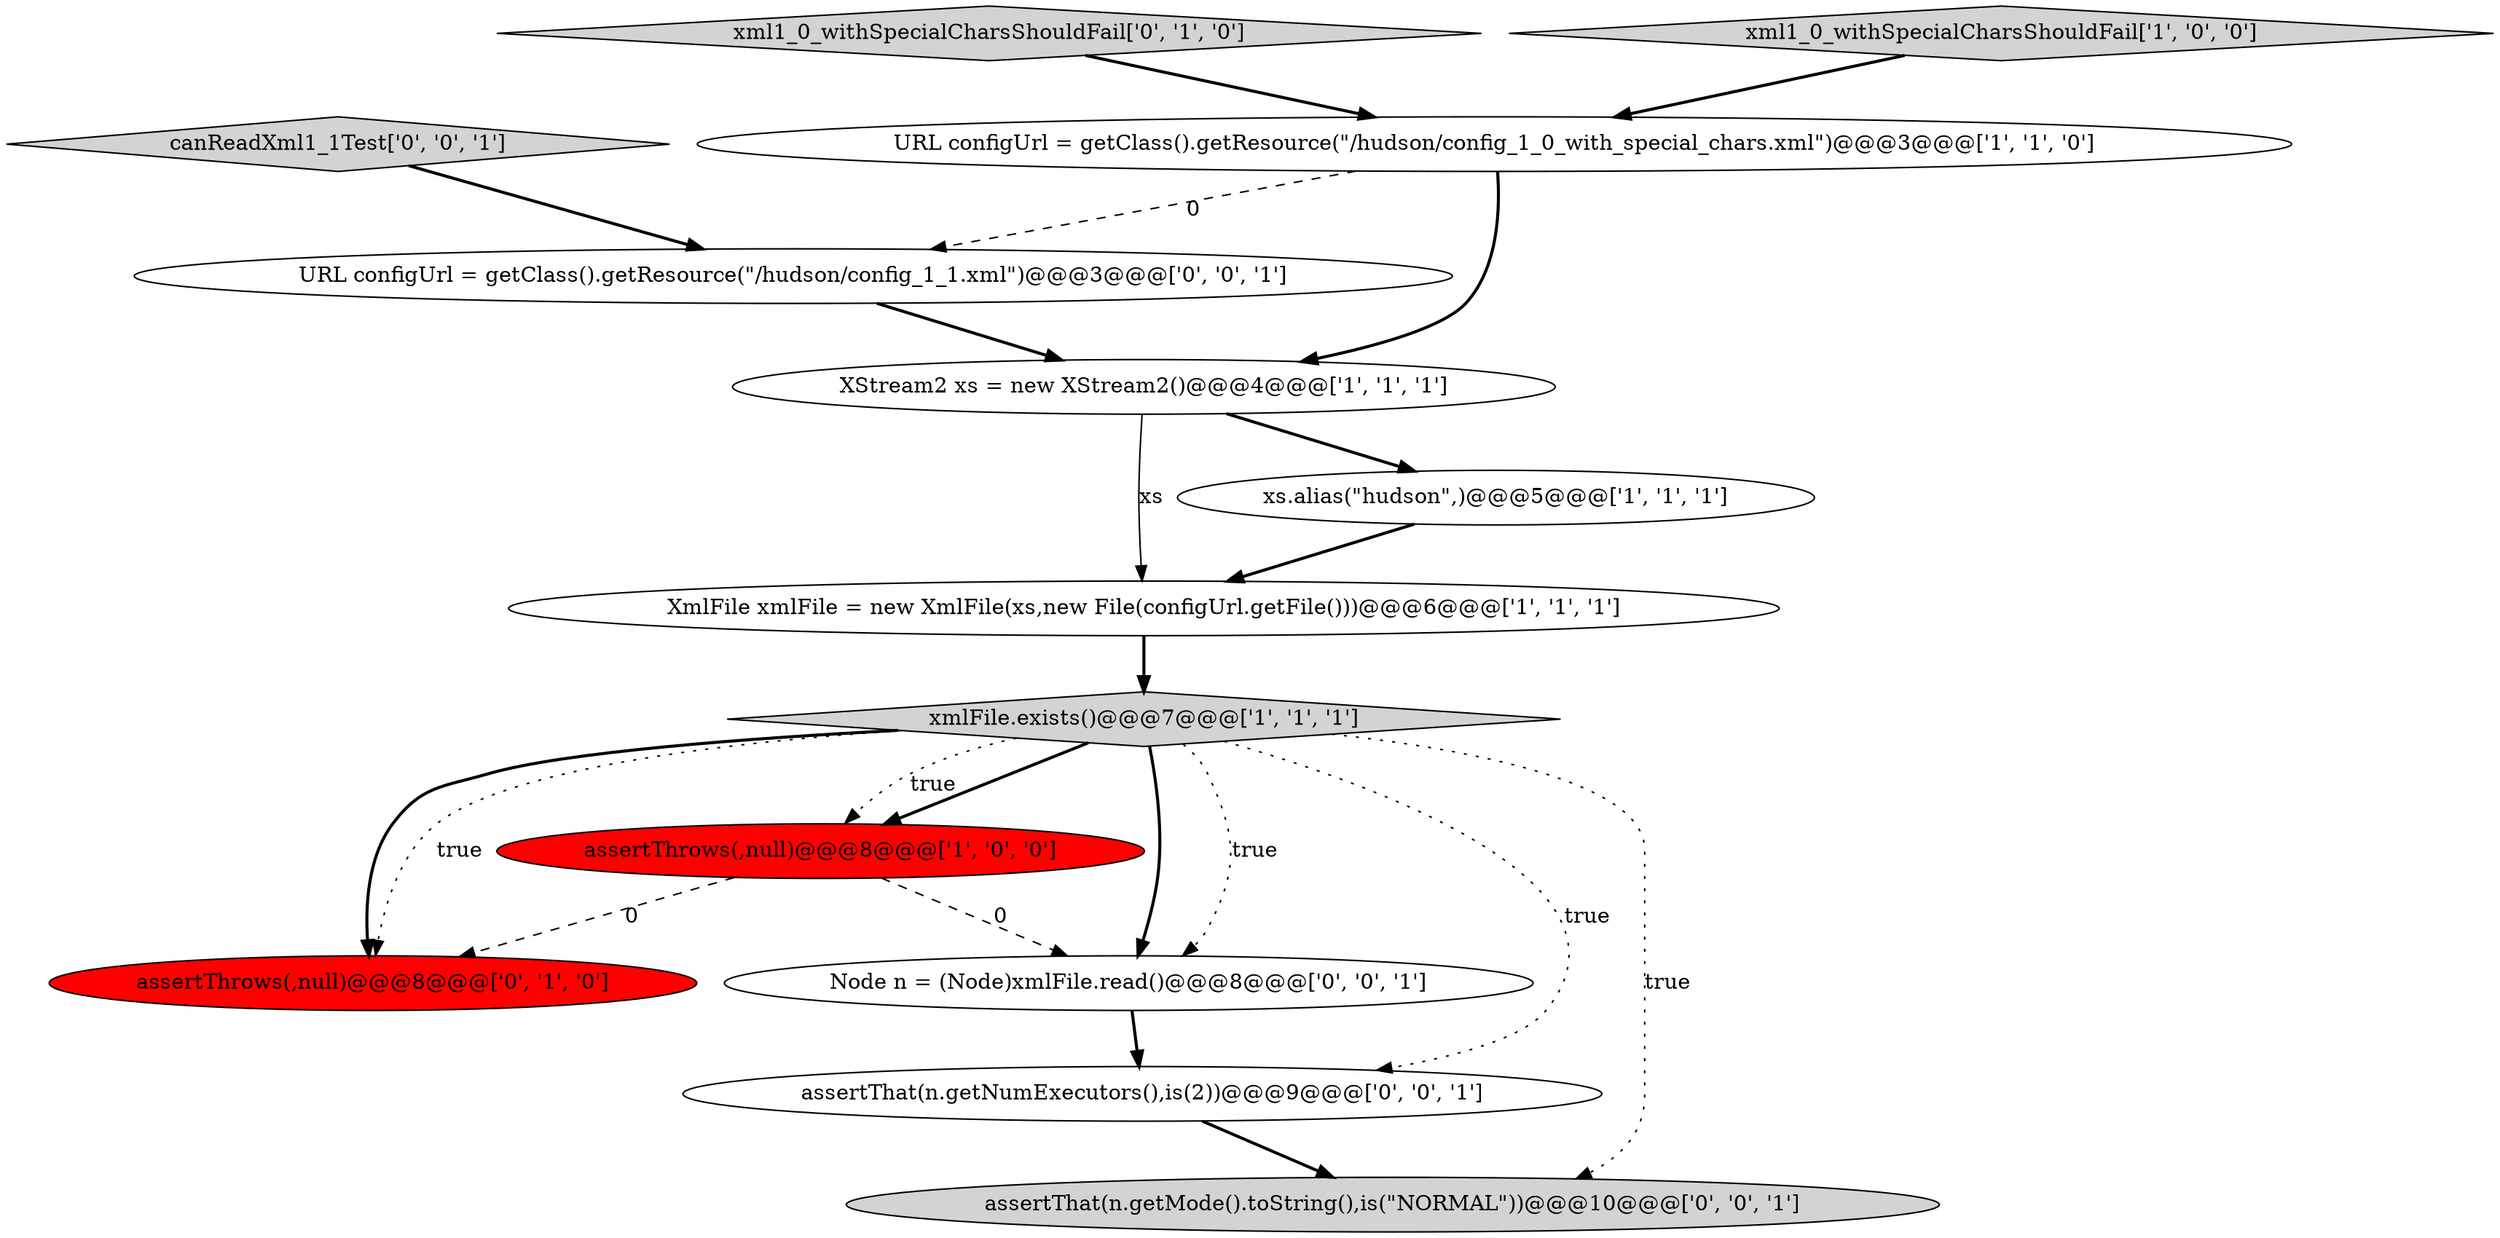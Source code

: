 digraph {
7 [style = filled, label = "assertThrows(,null)@@@8@@@['0', '1', '0']", fillcolor = red, shape = ellipse image = "AAA1AAABBB2BBB"];
11 [style = filled, label = "canReadXml1_1Test['0', '0', '1']", fillcolor = lightgray, shape = diamond image = "AAA0AAABBB3BBB"];
0 [style = filled, label = "XStream2 xs = new XStream2()@@@4@@@['1', '1', '1']", fillcolor = white, shape = ellipse image = "AAA0AAABBB1BBB"];
12 [style = filled, label = "URL configUrl = getClass().getResource(\"/hudson/config_1_1.xml\")@@@3@@@['0', '0', '1']", fillcolor = white, shape = ellipse image = "AAA0AAABBB3BBB"];
2 [style = filled, label = "XmlFile xmlFile = new XmlFile(xs,new File(configUrl.getFile()))@@@6@@@['1', '1', '1']", fillcolor = white, shape = ellipse image = "AAA0AAABBB1BBB"];
6 [style = filled, label = "xs.alias(\"hudson\",)@@@5@@@['1', '1', '1']", fillcolor = white, shape = ellipse image = "AAA0AAABBB1BBB"];
9 [style = filled, label = "assertThat(n.getNumExecutors(),is(2))@@@9@@@['0', '0', '1']", fillcolor = white, shape = ellipse image = "AAA0AAABBB3BBB"];
8 [style = filled, label = "xml1_0_withSpecialCharsShouldFail['0', '1', '0']", fillcolor = lightgray, shape = diamond image = "AAA0AAABBB2BBB"];
1 [style = filled, label = "xml1_0_withSpecialCharsShouldFail['1', '0', '0']", fillcolor = lightgray, shape = diamond image = "AAA0AAABBB1BBB"];
13 [style = filled, label = "Node n = (Node)xmlFile.read()@@@8@@@['0', '0', '1']", fillcolor = white, shape = ellipse image = "AAA0AAABBB3BBB"];
4 [style = filled, label = "URL configUrl = getClass().getResource(\"/hudson/config_1_0_with_special_chars.xml\")@@@3@@@['1', '1', '0']", fillcolor = white, shape = ellipse image = "AAA0AAABBB1BBB"];
3 [style = filled, label = "assertThrows(,null)@@@8@@@['1', '0', '0']", fillcolor = red, shape = ellipse image = "AAA1AAABBB1BBB"];
5 [style = filled, label = "xmlFile.exists()@@@7@@@['1', '1', '1']", fillcolor = lightgray, shape = diamond image = "AAA0AAABBB1BBB"];
10 [style = filled, label = "assertThat(n.getMode().toString(),is(\"NORMAL\"))@@@10@@@['0', '0', '1']", fillcolor = lightgray, shape = ellipse image = "AAA0AAABBB3BBB"];
5->3 [style = bold, label=""];
1->4 [style = bold, label=""];
0->6 [style = bold, label=""];
3->7 [style = dashed, label="0"];
5->10 [style = dotted, label="true"];
11->12 [style = bold, label=""];
9->10 [style = bold, label=""];
5->3 [style = dotted, label="true"];
3->13 [style = dashed, label="0"];
12->0 [style = bold, label=""];
4->12 [style = dashed, label="0"];
4->0 [style = bold, label=""];
6->2 [style = bold, label=""];
5->13 [style = dotted, label="true"];
0->2 [style = solid, label="xs"];
5->7 [style = dotted, label="true"];
5->13 [style = bold, label=""];
5->9 [style = dotted, label="true"];
5->7 [style = bold, label=""];
13->9 [style = bold, label=""];
8->4 [style = bold, label=""];
2->5 [style = bold, label=""];
}
